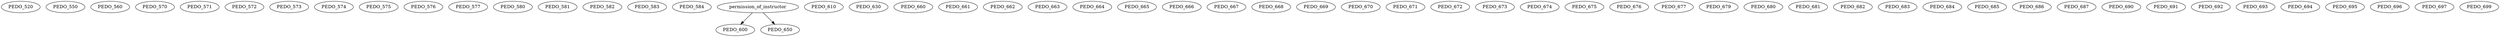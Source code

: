 digraph G {
    PEDO_520;
    PEDO_550;
    PEDO_560;
    PEDO_570;
    PEDO_571;
    PEDO_572;
    PEDO_573;
    PEDO_574;
    PEDO_575;
    PEDO_576;
    PEDO_577;
    PEDO_580;
    PEDO_581;
    PEDO_582;
    PEDO_583;
    PEDO_584;
    edge [color=black];
    permission_of_instructor -> PEDO_600;
    PEDO_610;
    PEDO_630;
    edge [color=black];
    permission_of_instructor -> PEDO_650;
    PEDO_660;
    PEDO_661;
    PEDO_662;
    PEDO_663;
    PEDO_664;
    PEDO_665;
    PEDO_666;
    PEDO_667;
    PEDO_668;
    PEDO_669;
    PEDO_670;
    PEDO_671;
    PEDO_672;
    PEDO_673;
    PEDO_674;
    PEDO_675;
    PEDO_676;
    PEDO_677;
    PEDO_679;
    PEDO_680;
    PEDO_681;
    PEDO_682;
    PEDO_683;
    PEDO_684;
    PEDO_685;
    PEDO_686;
    PEDO_687;
    PEDO_690;
    PEDO_691;
    PEDO_692;
    PEDO_693;
    PEDO_694;
    PEDO_695;
    PEDO_696;
    PEDO_697;
    PEDO_699;
}
